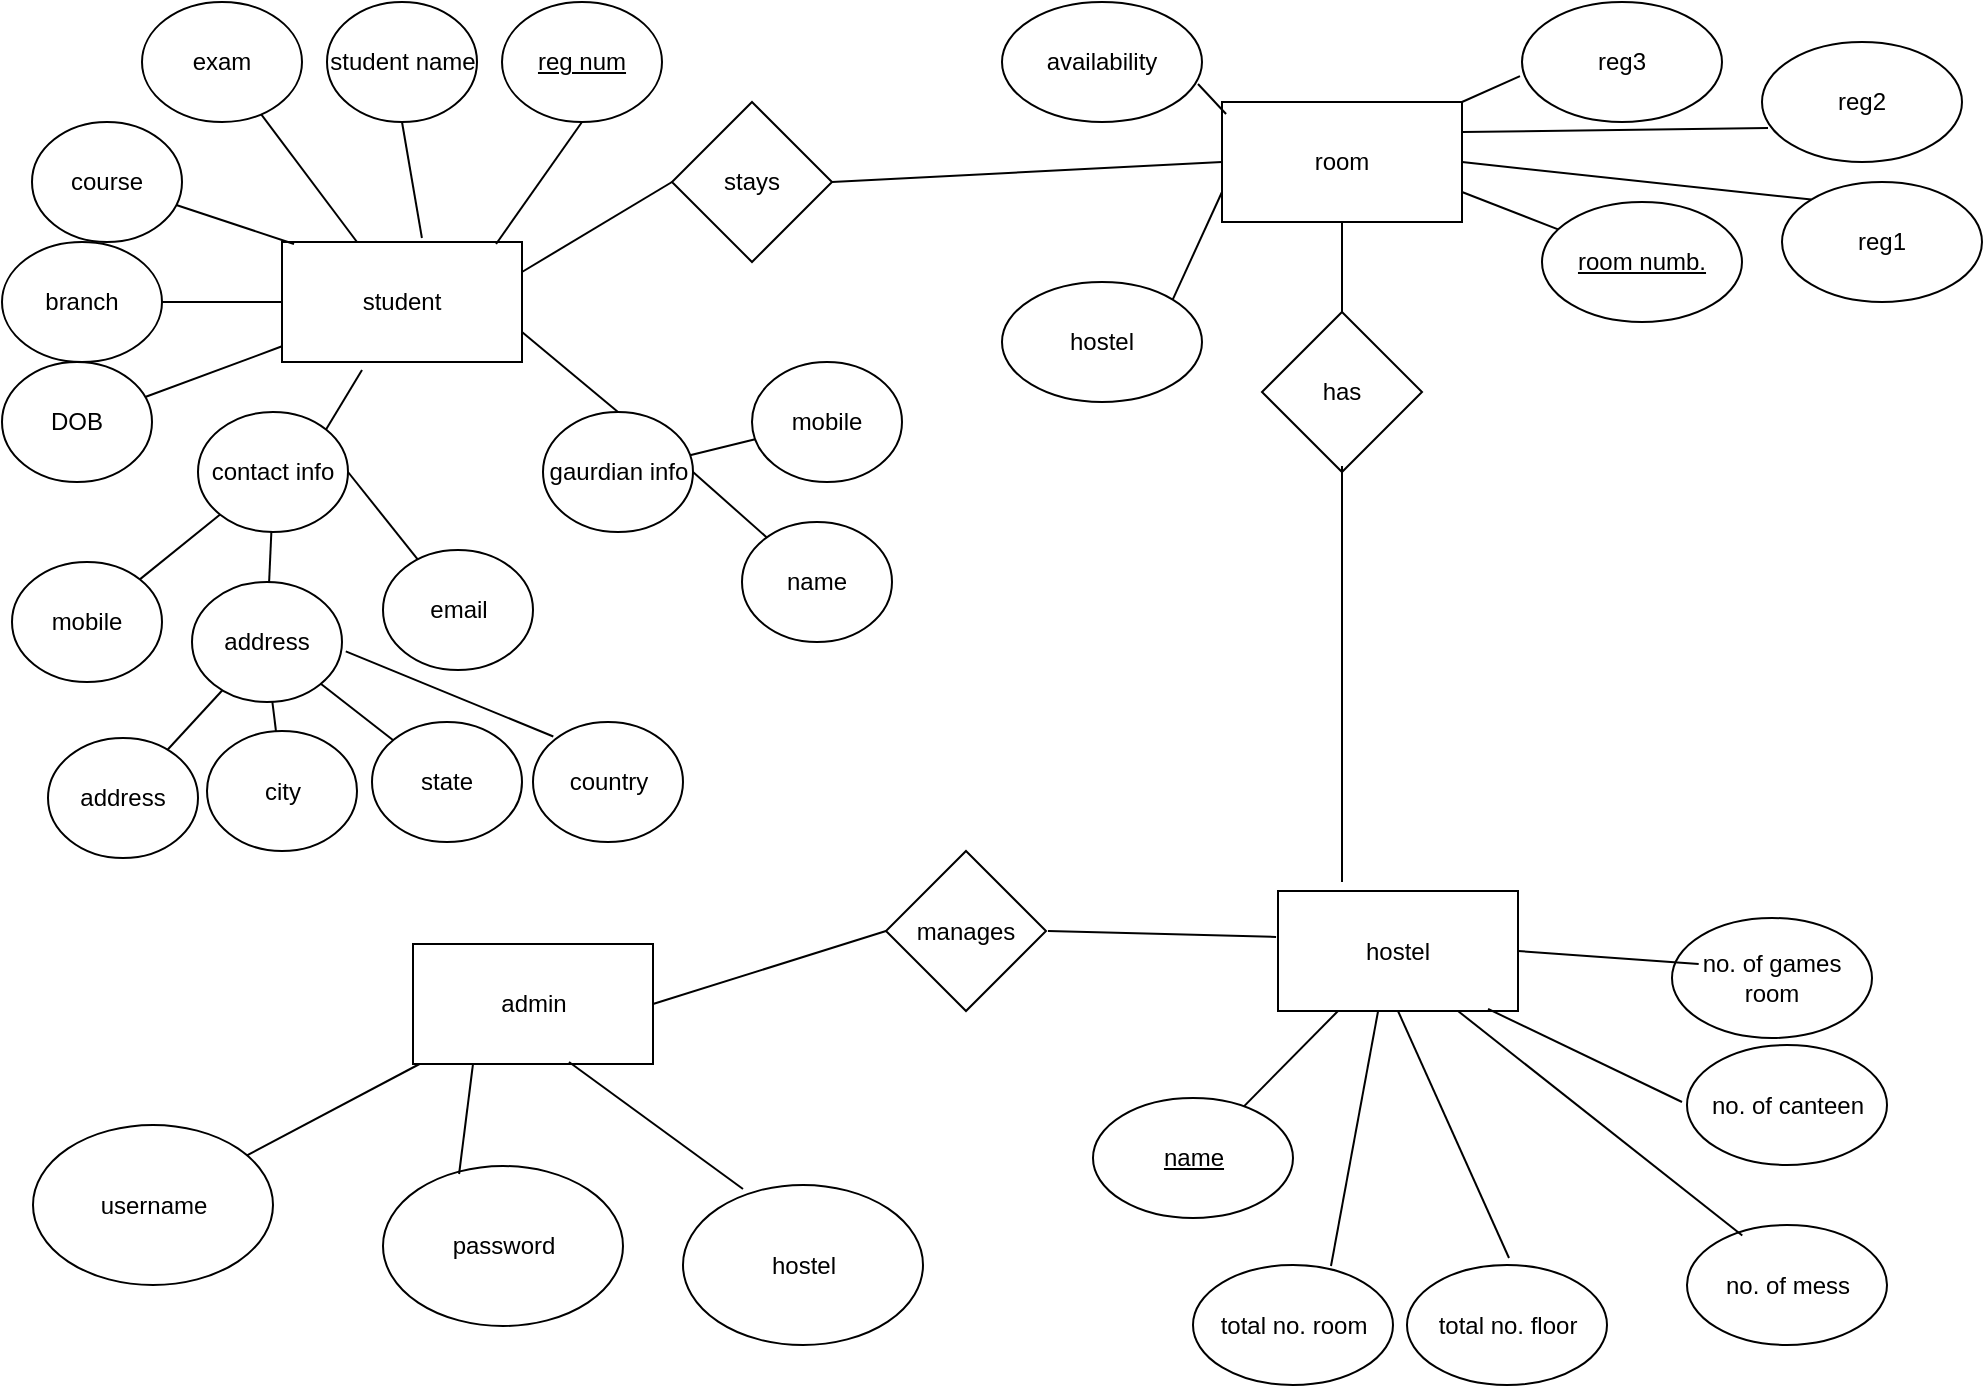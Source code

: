 <mxfile version="11.2.9" type="device" pages="1"><diagram id="73nC3DMkK_xgei-pzlS2" name="Page-1"><mxGraphModel dx="854" dy="436" grid="1" gridSize="10" guides="1" tooltips="1" connect="1" arrows="1" fold="1" page="1" pageScale="1" pageWidth="1100" pageHeight="1700" math="0" shadow="0"><root><mxCell id="0"/><mxCell id="1" parent="0"/><mxCell id="wh4HlMmFqkWPNX4CeNm7-1" value="student" style="rounded=0;whiteSpace=wrap;html=1;" vertex="1" parent="1"><mxGeometry x="160" y="120" width="120" height="60" as="geometry"/></mxCell><mxCell id="wh4HlMmFqkWPNX4CeNm7-2" value="hostel" style="rounded=0;whiteSpace=wrap;html=1;" vertex="1" parent="1"><mxGeometry x="658" y="444.5" width="120" height="60" as="geometry"/></mxCell><mxCell id="wh4HlMmFqkWPNX4CeNm7-3" value="admin" style="rounded=0;whiteSpace=wrap;html=1;" vertex="1" parent="1"><mxGeometry x="225.5" y="471" width="120" height="60" as="geometry"/></mxCell><mxCell id="wh4HlMmFqkWPNX4CeNm7-4" value="room" style="rounded=0;whiteSpace=wrap;html=1;" vertex="1" parent="1"><mxGeometry x="630" y="50" width="120" height="60" as="geometry"/></mxCell><mxCell id="wh4HlMmFqkWPNX4CeNm7-5" value="username" style="ellipse;whiteSpace=wrap;html=1;" vertex="1" parent="1"><mxGeometry x="35.5" y="561.5" width="120" height="80" as="geometry"/></mxCell><mxCell id="wh4HlMmFqkWPNX4CeNm7-6" value="password" style="ellipse;whiteSpace=wrap;html=1;" vertex="1" parent="1"><mxGeometry x="210.5" y="582" width="120" height="80" as="geometry"/></mxCell><mxCell id="wh4HlMmFqkWPNX4CeNm7-7" value="hostel" style="ellipse;whiteSpace=wrap;html=1;" vertex="1" parent="1"><mxGeometry x="360.5" y="591.5" width="120" height="80" as="geometry"/></mxCell><mxCell id="wh4HlMmFqkWPNX4CeNm7-9" value="" style="endArrow=none;html=1;" edge="1" parent="1" source="wh4HlMmFqkWPNX4CeNm7-3" target="wh4HlMmFqkWPNX4CeNm7-5"><mxGeometry width="50" height="50" relative="1" as="geometry"><mxPoint x="95.5" y="731" as="sourcePoint"/><mxPoint x="145.5" y="681" as="targetPoint"/></mxGeometry></mxCell><mxCell id="wh4HlMmFqkWPNX4CeNm7-10" value="" style="endArrow=none;html=1;exitX=0.25;exitY=1;exitDx=0;exitDy=0;entryX=0.317;entryY=0.05;entryDx=0;entryDy=0;entryPerimeter=0;" edge="1" parent="1" source="wh4HlMmFqkWPNX4CeNm7-3" target="wh4HlMmFqkWPNX4CeNm7-6"><mxGeometry width="50" height="50" relative="1" as="geometry"><mxPoint x="250.5" y="542.98" as="sourcePoint"/><mxPoint x="200.766" y="588.639" as="targetPoint"/></mxGeometry></mxCell><mxCell id="wh4HlMmFqkWPNX4CeNm7-11" value="" style="endArrow=none;html=1;exitX=0.65;exitY=0.983;exitDx=0;exitDy=0;exitPerimeter=0;entryX=0.25;entryY=0.025;entryDx=0;entryDy=0;entryPerimeter=0;" edge="1" parent="1" source="wh4HlMmFqkWPNX4CeNm7-3" target="wh4HlMmFqkWPNX4CeNm7-7"><mxGeometry width="50" height="50" relative="1" as="geometry"><mxPoint x="260.5" y="552.98" as="sourcePoint"/><mxPoint x="210.766" y="598.639" as="targetPoint"/></mxGeometry></mxCell><mxCell id="wh4HlMmFqkWPNX4CeNm7-12" value="manages" style="rhombus;whiteSpace=wrap;html=1;" vertex="1" parent="1"><mxGeometry x="462" y="424.5" width="80" height="80" as="geometry"/></mxCell><mxCell id="wh4HlMmFqkWPNX4CeNm7-13" value="" style="endArrow=none;html=1;exitX=1;exitY=0.5;exitDx=0;exitDy=0;entryX=0;entryY=0.5;entryDx=0;entryDy=0;" edge="1" parent="1" source="wh4HlMmFqkWPNX4CeNm7-3" target="wh4HlMmFqkWPNX4CeNm7-12"><mxGeometry width="50" height="50" relative="1" as="geometry"><mxPoint x="95.5" y="731" as="sourcePoint"/><mxPoint x="463" y="507.5" as="targetPoint"/></mxGeometry></mxCell><mxCell id="wh4HlMmFqkWPNX4CeNm7-14" value="" style="endArrow=none;html=1;exitX=1;exitY=0.5;exitDx=0;exitDy=0;entryX=-0.008;entryY=0.383;entryDx=0;entryDy=0;entryPerimeter=0;" edge="1" parent="1" target="wh4HlMmFqkWPNX4CeNm7-2"><mxGeometry width="50" height="50" relative="1" as="geometry"><mxPoint x="543" y="464.5" as="sourcePoint"/><mxPoint x="148" y="664.5" as="targetPoint"/></mxGeometry></mxCell><mxCell id="wh4HlMmFqkWPNX4CeNm7-15" value="name" style="ellipse;whiteSpace=wrap;html=1;fontStyle=4" vertex="1" parent="1"><mxGeometry x="565.5" y="548" width="100" height="60" as="geometry"/></mxCell><mxCell id="wh4HlMmFqkWPNX4CeNm7-17" value="total no. room" style="ellipse;whiteSpace=wrap;html=1;" vertex="1" parent="1"><mxGeometry x="615.5" y="631.5" width="100" height="60" as="geometry"/></mxCell><mxCell id="wh4HlMmFqkWPNX4CeNm7-18" value="total no. floor" style="ellipse;whiteSpace=wrap;html=1;" vertex="1" parent="1"><mxGeometry x="722.5" y="631.5" width="100" height="60" as="geometry"/></mxCell><mxCell id="wh4HlMmFqkWPNX4CeNm7-19" value="no. of mess" style="ellipse;whiteSpace=wrap;html=1;" vertex="1" parent="1"><mxGeometry x="862.5" y="611.5" width="100" height="60" as="geometry"/></mxCell><mxCell id="wh4HlMmFqkWPNX4CeNm7-20" value="no. of canteen" style="ellipse;whiteSpace=wrap;html=1;" vertex="1" parent="1"><mxGeometry x="862.5" y="521.5" width="100" height="60" as="geometry"/></mxCell><mxCell id="wh4HlMmFqkWPNX4CeNm7-21" value="no. of games room" style="ellipse;whiteSpace=wrap;html=1;" vertex="1" parent="1"><mxGeometry x="855" y="458" width="100" height="60" as="geometry"/></mxCell><mxCell id="wh4HlMmFqkWPNX4CeNm7-23" value="" style="endArrow=none;html=1;exitX=0.25;exitY=1;exitDx=0;exitDy=0;" edge="1" parent="1" source="wh4HlMmFqkWPNX4CeNm7-2" target="wh4HlMmFqkWPNX4CeNm7-15"><mxGeometry width="50" height="50" relative="1" as="geometry"><mxPoint x="445.5" y="758" as="sourcePoint"/><mxPoint x="495.5" y="708" as="targetPoint"/></mxGeometry></mxCell><mxCell id="wh4HlMmFqkWPNX4CeNm7-24" value="" style="endArrow=none;html=1;exitX=0.417;exitY=1;exitDx=0;exitDy=0;exitPerimeter=0;entryX=0.69;entryY=0.067;entryDx=0;entryDy=0;entryPerimeter=0;" edge="1" parent="1" source="wh4HlMmFqkWPNX4CeNm7-2"><mxGeometry width="50" height="50" relative="1" as="geometry"><mxPoint x="695.5" y="488" as="sourcePoint"/><mxPoint x="684.5" y="632.02" as="targetPoint"/></mxGeometry></mxCell><mxCell id="wh4HlMmFqkWPNX4CeNm7-25" value="" style="endArrow=none;html=1;exitX=0.5;exitY=1;exitDx=0;exitDy=0;entryX=0.38;entryY=0;entryDx=0;entryDy=0;entryPerimeter=0;" edge="1" parent="1" source="wh4HlMmFqkWPNX4CeNm7-2"><mxGeometry width="50" height="50" relative="1" as="geometry"><mxPoint x="705.5" y="498" as="sourcePoint"/><mxPoint x="773.5" y="628" as="targetPoint"/></mxGeometry></mxCell><mxCell id="wh4HlMmFqkWPNX4CeNm7-26" value="" style="endArrow=none;html=1;exitX=0.75;exitY=1;exitDx=0;exitDy=0;entryX=0;entryY=0;entryDx=0;entryDy=0;" edge="1" parent="1" source="wh4HlMmFqkWPNX4CeNm7-2"><mxGeometry width="50" height="50" relative="1" as="geometry"><mxPoint x="715.5" y="508" as="sourcePoint"/><mxPoint x="890.145" y="616.787" as="targetPoint"/></mxGeometry></mxCell><mxCell id="wh4HlMmFqkWPNX4CeNm7-27" value="" style="endArrow=none;html=1;exitX=0.892;exitY=0.983;exitDx=0;exitDy=0;exitPerimeter=0;" edge="1" parent="1"><mxGeometry width="50" height="50" relative="1" as="geometry"><mxPoint x="763.04" y="503.48" as="sourcePoint"/><mxPoint x="860" y="550" as="targetPoint"/></mxGeometry></mxCell><mxCell id="wh4HlMmFqkWPNX4CeNm7-28" value="" style="endArrow=none;html=1;exitX=1;exitY=0.5;exitDx=0;exitDy=0;" edge="1" parent="1" source="wh4HlMmFqkWPNX4CeNm7-2"><mxGeometry width="50" height="50" relative="1" as="geometry"><mxPoint x="738" y="554.5" as="sourcePoint"/><mxPoint x="868.351" y="480.954" as="targetPoint"/></mxGeometry></mxCell><mxCell id="wh4HlMmFqkWPNX4CeNm7-29" value="has" style="rhombus;whiteSpace=wrap;html=1;" vertex="1" parent="1"><mxGeometry x="650" y="155" width="80" height="80" as="geometry"/></mxCell><mxCell id="wh4HlMmFqkWPNX4CeNm7-30" value="" style="endArrow=none;html=1;" edge="1" parent="1"><mxGeometry width="50" height="50" relative="1" as="geometry"><mxPoint x="690" y="440" as="sourcePoint"/><mxPoint x="690" y="232" as="targetPoint"/></mxGeometry></mxCell><mxCell id="wh4HlMmFqkWPNX4CeNm7-31" value="" style="endArrow=none;html=1;exitX=0.5;exitY=1;exitDx=0;exitDy=0;" edge="1" parent="1" source="wh4HlMmFqkWPNX4CeNm7-4" target="wh4HlMmFqkWPNX4CeNm7-29"><mxGeometry width="50" height="50" relative="1" as="geometry"><mxPoint x="689" y="287" as="sourcePoint"/><mxPoint x="700" y="240" as="targetPoint"/></mxGeometry></mxCell><mxCell id="wh4HlMmFqkWPNX4CeNm7-33" value="reg1" style="ellipse;whiteSpace=wrap;html=1;" vertex="1" parent="1"><mxGeometry x="910" y="90" width="100" height="60" as="geometry"/></mxCell><mxCell id="wh4HlMmFqkWPNX4CeNm7-34" value="reg2" style="ellipse;whiteSpace=wrap;html=1;" vertex="1" parent="1"><mxGeometry x="900" y="20" width="100" height="60" as="geometry"/></mxCell><mxCell id="wh4HlMmFqkWPNX4CeNm7-35" value="reg3" style="ellipse;whiteSpace=wrap;html=1;" vertex="1" parent="1"><mxGeometry x="780" width="100" height="60" as="geometry"/></mxCell><mxCell id="wh4HlMmFqkWPNX4CeNm7-36" value="room numb." style="ellipse;whiteSpace=wrap;html=1;fontStyle=4" vertex="1" parent="1"><mxGeometry x="790" y="100" width="100" height="60" as="geometry"/></mxCell><mxCell id="wh4HlMmFqkWPNX4CeNm7-37" value="availability" style="ellipse;whiteSpace=wrap;html=1;" vertex="1" parent="1"><mxGeometry x="520" width="100" height="60" as="geometry"/></mxCell><mxCell id="wh4HlMmFqkWPNX4CeNm7-38" value="hostel" style="ellipse;whiteSpace=wrap;html=1;" vertex="1" parent="1"><mxGeometry x="520" y="140" width="100" height="60" as="geometry"/></mxCell><mxCell id="wh4HlMmFqkWPNX4CeNm7-41" value="" style="endArrow=none;html=1;exitX=1;exitY=0.75;exitDx=0;exitDy=0;" edge="1" parent="1" source="wh4HlMmFqkWPNX4CeNm7-4" target="wh4HlMmFqkWPNX4CeNm7-36"><mxGeometry width="50" height="50" relative="1" as="geometry"><mxPoint x="700" y="120" as="sourcePoint"/><mxPoint x="700" y="165" as="targetPoint"/></mxGeometry></mxCell><mxCell id="wh4HlMmFqkWPNX4CeNm7-42" value="" style="endArrow=none;html=1;exitX=1;exitY=0.5;exitDx=0;exitDy=0;entryX=0;entryY=0;entryDx=0;entryDy=0;" edge="1" parent="1" source="wh4HlMmFqkWPNX4CeNm7-4" target="wh4HlMmFqkWPNX4CeNm7-33"><mxGeometry width="50" height="50" relative="1" as="geometry"><mxPoint x="710" y="130" as="sourcePoint"/><mxPoint x="710" y="175" as="targetPoint"/></mxGeometry></mxCell><mxCell id="wh4HlMmFqkWPNX4CeNm7-43" value="" style="endArrow=none;html=1;exitX=1;exitY=0.25;exitDx=0;exitDy=0;entryX=0.03;entryY=0.717;entryDx=0;entryDy=0;entryPerimeter=0;" edge="1" parent="1" source="wh4HlMmFqkWPNX4CeNm7-4" target="wh4HlMmFqkWPNX4CeNm7-34"><mxGeometry width="50" height="50" relative="1" as="geometry"><mxPoint x="720" y="140" as="sourcePoint"/><mxPoint x="720" y="185" as="targetPoint"/></mxGeometry></mxCell><mxCell id="wh4HlMmFqkWPNX4CeNm7-44" value="" style="endArrow=none;html=1;exitX=1;exitY=0;exitDx=0;exitDy=0;exitPerimeter=0;entryX=-0.01;entryY=0.617;entryDx=0;entryDy=0;entryPerimeter=0;" edge="1" parent="1" source="wh4HlMmFqkWPNX4CeNm7-4" target="wh4HlMmFqkWPNX4CeNm7-35"><mxGeometry width="50" height="50" relative="1" as="geometry"><mxPoint x="730" y="150" as="sourcePoint"/><mxPoint x="730" y="195" as="targetPoint"/></mxGeometry></mxCell><mxCell id="wh4HlMmFqkWPNX4CeNm7-45" value="" style="endArrow=none;html=1;exitX=0;exitY=0.75;exitDx=0;exitDy=0;entryX=1;entryY=0;entryDx=0;entryDy=0;" edge="1" parent="1" source="wh4HlMmFqkWPNX4CeNm7-4" target="wh4HlMmFqkWPNX4CeNm7-38"><mxGeometry width="50" height="50" relative="1" as="geometry"><mxPoint x="740" y="160" as="sourcePoint"/><mxPoint x="740" y="205" as="targetPoint"/></mxGeometry></mxCell><mxCell id="wh4HlMmFqkWPNX4CeNm7-46" value="" style="endArrow=none;html=1;exitX=0.017;exitY=0.1;exitDx=0;exitDy=0;exitPerimeter=0;entryX=0.98;entryY=0.683;entryDx=0;entryDy=0;entryPerimeter=0;" edge="1" parent="1" source="wh4HlMmFqkWPNX4CeNm7-4" target="wh4HlMmFqkWPNX4CeNm7-37"><mxGeometry width="50" height="50" relative="1" as="geometry"><mxPoint x="750" y="170" as="sourcePoint"/><mxPoint x="750" y="215" as="targetPoint"/></mxGeometry></mxCell><mxCell id="wh4HlMmFqkWPNX4CeNm7-47" value="stays" style="rhombus;whiteSpace=wrap;html=1;" vertex="1" parent="1"><mxGeometry x="355" y="50" width="80" height="80" as="geometry"/></mxCell><mxCell id="wh4HlMmFqkWPNX4CeNm7-48" value="" style="endArrow=none;html=1;exitX=0;exitY=0.5;exitDx=0;exitDy=0;entryX=1;entryY=0.5;entryDx=0;entryDy=0;" edge="1" parent="1" source="wh4HlMmFqkWPNX4CeNm7-4" target="wh4HlMmFqkWPNX4CeNm7-47"><mxGeometry width="50" height="50" relative="1" as="geometry"><mxPoint x="760" y="180" as="sourcePoint"/><mxPoint x="760" y="225" as="targetPoint"/></mxGeometry></mxCell><mxCell id="wh4HlMmFqkWPNX4CeNm7-50" value="" style="endArrow=none;html=1;exitX=1;exitY=0.25;exitDx=0;exitDy=0;entryX=0;entryY=0.5;entryDx=0;entryDy=0;" edge="1" parent="1" source="wh4HlMmFqkWPNX4CeNm7-1" target="wh4HlMmFqkWPNX4CeNm7-47"><mxGeometry width="50" height="50" relative="1" as="geometry"><mxPoint x="640" y="90" as="sourcePoint"/><mxPoint x="445" y="100" as="targetPoint"/></mxGeometry></mxCell><mxCell id="wh4HlMmFqkWPNX4CeNm7-51" value="&lt;u&gt;reg num&lt;/u&gt;" style="ellipse;whiteSpace=wrap;html=1;" vertex="1" parent="1"><mxGeometry x="270" width="80" height="60" as="geometry"/></mxCell><mxCell id="wh4HlMmFqkWPNX4CeNm7-53" value="exam" style="ellipse;whiteSpace=wrap;html=1;" vertex="1" parent="1"><mxGeometry x="90" width="80" height="60" as="geometry"/></mxCell><mxCell id="wh4HlMmFqkWPNX4CeNm7-54" value="student name" style="ellipse;whiteSpace=wrap;html=1;" vertex="1" parent="1"><mxGeometry x="182.5" width="75" height="60" as="geometry"/></mxCell><mxCell id="wh4HlMmFqkWPNX4CeNm7-56" value="course&lt;span style=&quot;font-family: &amp;#34;helvetica&amp;#34; , &amp;#34;arial&amp;#34; , sans-serif ; font-size: 0px ; white-space: nowrap&quot;&gt;%3CmxGraphModel%3E%3Croot%3E%3CmxCell%20id%3D%220%22%2F%3E%3CmxCell%20id%3D%221%22%20parent%3D%220%22%2F%3E%3CmxCell%20id%3D%222%22%20value%3D%22student%20name%22%20style%3D%22ellipse%3BwhiteSpace%3Dwrap%3Bhtml%3D1%3B%22%20vertex%3D%221%22%20parent%3D%221%22%3E%3CmxGeometry%20x%3D%22182.5%22%20width%3D%2275%22%20height%3D%2260%22%20as%3D%22geometry%22%2F%3E%3C%2FmxCell%3E%3C%2Froot%3E%3C%2FmxGraphModel%3E&lt;/span&gt;" style="ellipse;whiteSpace=wrap;html=1;" vertex="1" parent="1"><mxGeometry x="35" y="60" width="75" height="60" as="geometry"/></mxCell><mxCell id="wh4HlMmFqkWPNX4CeNm7-57" value="branch" style="ellipse;whiteSpace=wrap;html=1;" vertex="1" parent="1"><mxGeometry x="20" y="120" width="80" height="60" as="geometry"/></mxCell><mxCell id="wh4HlMmFqkWPNX4CeNm7-58" value="DOB" style="ellipse;whiteSpace=wrap;html=1;" vertex="1" parent="1"><mxGeometry x="20" y="180" width="75" height="60" as="geometry"/></mxCell><mxCell id="wh4HlMmFqkWPNX4CeNm7-59" value="contact info" style="ellipse;whiteSpace=wrap;html=1;" vertex="1" parent="1"><mxGeometry x="118" y="205" width="75" height="60" as="geometry"/></mxCell><mxCell id="wh4HlMmFqkWPNX4CeNm7-60" value="mobile" style="ellipse;whiteSpace=wrap;html=1;" vertex="1" parent="1"><mxGeometry x="25" y="280" width="75" height="60" as="geometry"/></mxCell><mxCell id="wh4HlMmFqkWPNX4CeNm7-61" value="email&lt;span style=&quot;font-family: &amp;#34;helvetica&amp;#34; , &amp;#34;arial&amp;#34; , sans-serif ; font-size: 0px ; white-space: nowrap&quot;&gt;%3CmxGraphModel%3E%3Croot%3E%3CmxCell%20id%3D%220%22%2F%3E%3CmxCell%20id%3D%221%22%20parent%3D%220%22%2F%3E%3CmxCell%20id%3D%222%22%20value%3D%22student%20name%22%20style%3D%22ellipse%3BwhiteSpace%3Dwrap%3Bhtml%3D1%3B%22%20vertex%3D%221%22%20parent%3D%221%22%3E%3CmxGeometry%20x%3D%22182.5%22%20width%3D%2275%22%20height%3D%2260%22%20as%3D%22geometry%22%2F%3E%3C%2FmxCell%3E%3C%2Froot%3E%3C%2FmxGraphModel%3E&lt;/span&gt;" style="ellipse;whiteSpace=wrap;html=1;" vertex="1" parent="1"><mxGeometry x="210.5" y="274" width="75" height="60" as="geometry"/></mxCell><mxCell id="wh4HlMmFqkWPNX4CeNm7-62" value="gaurdian info" style="ellipse;whiteSpace=wrap;html=1;" vertex="1" parent="1"><mxGeometry x="290.5" y="205" width="75" height="60" as="geometry"/></mxCell><mxCell id="wh4HlMmFqkWPNX4CeNm7-65" value="address" style="ellipse;whiteSpace=wrap;html=1;" vertex="1" parent="1"><mxGeometry x="115" y="290" width="75" height="60" as="geometry"/></mxCell><mxCell id="wh4HlMmFqkWPNX4CeNm7-66" value="name" style="ellipse;whiteSpace=wrap;html=1;" vertex="1" parent="1"><mxGeometry x="390" y="260" width="75" height="60" as="geometry"/></mxCell><mxCell id="wh4HlMmFqkWPNX4CeNm7-67" value="mobile" style="ellipse;whiteSpace=wrap;html=1;" vertex="1" parent="1"><mxGeometry x="395" y="180" width="75" height="60" as="geometry"/></mxCell><mxCell id="wh4HlMmFqkWPNX4CeNm7-68" value="address" style="ellipse;whiteSpace=wrap;html=1;" vertex="1" parent="1"><mxGeometry x="43" y="368" width="75" height="60" as="geometry"/></mxCell><mxCell id="wh4HlMmFqkWPNX4CeNm7-69" value="city&lt;span style=&quot;font-family: &amp;#34;helvetica&amp;#34; , &amp;#34;arial&amp;#34; , sans-serif ; font-size: 0px ; white-space: nowrap&quot;&gt;%3CmxGraphModel%3E%3Croot%3E%3CmxCell%20id%3D%220%22%2F%3E%3CmxCell%20id%3D%221%22%20parent%3D%220%22%2F%3E%3CmxCell%20id%3D%222%22%20value%3D%22address%22%20style%3D%22ellipse%3BwhiteSpace%3Dwrap%3Bhtml%3D1%3B%22%20vertex%3D%221%22%20parent%3D%221%22%3E%3CmxGeometry%20x%3D%22115%22%20y%3D%22290%22%20width%3D%2275%22%20height%3D%2260%22%20as%3D%22geometry%22%2F%3E%3C%2FmxCell%3E%3C%2Froot%3E%3C%2FmxGraphModel%3E&lt;/span&gt;" style="ellipse;whiteSpace=wrap;html=1;" vertex="1" parent="1"><mxGeometry x="122.5" y="364.5" width="75" height="60" as="geometry"/></mxCell><mxCell id="wh4HlMmFqkWPNX4CeNm7-70" value="state" style="ellipse;whiteSpace=wrap;html=1;" vertex="1" parent="1"><mxGeometry x="205" y="360" width="75" height="60" as="geometry"/></mxCell><mxCell id="wh4HlMmFqkWPNX4CeNm7-71" value="country" style="ellipse;whiteSpace=wrap;html=1;" vertex="1" parent="1"><mxGeometry x="285.5" y="360" width="75" height="60" as="geometry"/></mxCell><mxCell id="wh4HlMmFqkWPNX4CeNm7-72" value="" style="endArrow=none;html=1;exitX=0.892;exitY=0.017;exitDx=0;exitDy=0;entryX=0.5;entryY=1;entryDx=0;entryDy=0;exitPerimeter=0;" edge="1" parent="1" source="wh4HlMmFqkWPNX4CeNm7-1" target="wh4HlMmFqkWPNX4CeNm7-51"><mxGeometry width="50" height="50" relative="1" as="geometry"><mxPoint x="290" y="145" as="sourcePoint"/><mxPoint x="365" y="100" as="targetPoint"/></mxGeometry></mxCell><mxCell id="wh4HlMmFqkWPNX4CeNm7-73" value="" style="endArrow=none;html=1;exitX=0.583;exitY=-0.033;exitDx=0;exitDy=0;entryX=0.5;entryY=1;entryDx=0;entryDy=0;exitPerimeter=0;" edge="1" parent="1" source="wh4HlMmFqkWPNX4CeNm7-1" target="wh4HlMmFqkWPNX4CeNm7-54"><mxGeometry width="50" height="50" relative="1" as="geometry"><mxPoint x="300" y="155" as="sourcePoint"/><mxPoint x="375" y="110" as="targetPoint"/></mxGeometry></mxCell><mxCell id="wh4HlMmFqkWPNX4CeNm7-74" value="" style="endArrow=none;html=1;" edge="1" parent="1" source="wh4HlMmFqkWPNX4CeNm7-1" target="wh4HlMmFqkWPNX4CeNm7-53"><mxGeometry width="50" height="50" relative="1" as="geometry"><mxPoint x="310" y="165" as="sourcePoint"/><mxPoint x="385" y="120" as="targetPoint"/></mxGeometry></mxCell><mxCell id="wh4HlMmFqkWPNX4CeNm7-75" value="" style="endArrow=none;html=1;exitX=1;exitY=0.75;exitDx=0;exitDy=0;entryX=0.5;entryY=0;entryDx=0;entryDy=0;" edge="1" parent="1" source="wh4HlMmFqkWPNX4CeNm7-1" target="wh4HlMmFqkWPNX4CeNm7-62"><mxGeometry width="50" height="50" relative="1" as="geometry"><mxPoint x="320" y="175" as="sourcePoint"/><mxPoint x="395" y="130" as="targetPoint"/></mxGeometry></mxCell><mxCell id="wh4HlMmFqkWPNX4CeNm7-76" value="" style="endArrow=none;html=1;entryX=1;entryY=0;entryDx=0;entryDy=0;" edge="1" parent="1" target="wh4HlMmFqkWPNX4CeNm7-59"><mxGeometry width="50" height="50" relative="1" as="geometry"><mxPoint x="200" y="184" as="sourcePoint"/><mxPoint x="405" y="140" as="targetPoint"/></mxGeometry></mxCell><mxCell id="wh4HlMmFqkWPNX4CeNm7-77" value="" style="endArrow=none;html=1;" edge="1" parent="1" source="wh4HlMmFqkWPNX4CeNm7-58" target="wh4HlMmFqkWPNX4CeNm7-1"><mxGeometry width="50" height="50" relative="1" as="geometry"><mxPoint x="340" y="195" as="sourcePoint"/><mxPoint x="415" y="150" as="targetPoint"/></mxGeometry></mxCell><mxCell id="wh4HlMmFqkWPNX4CeNm7-78" value="" style="endArrow=none;html=1;" edge="1" parent="1" source="wh4HlMmFqkWPNX4CeNm7-57" target="wh4HlMmFqkWPNX4CeNm7-1"><mxGeometry width="50" height="50" relative="1" as="geometry"><mxPoint x="350" y="205" as="sourcePoint"/><mxPoint x="425" y="160" as="targetPoint"/></mxGeometry></mxCell><mxCell id="wh4HlMmFqkWPNX4CeNm7-79" value="" style="endArrow=none;html=1;entryX=0.05;entryY=0.017;entryDx=0;entryDy=0;entryPerimeter=0;" edge="1" parent="1" source="wh4HlMmFqkWPNX4CeNm7-56" target="wh4HlMmFqkWPNX4CeNm7-1"><mxGeometry width="50" height="50" relative="1" as="geometry"><mxPoint x="360" y="215" as="sourcePoint"/><mxPoint x="435" y="170" as="targetPoint"/></mxGeometry></mxCell><mxCell id="wh4HlMmFqkWPNX4CeNm7-80" value="" style="endArrow=none;html=1;" edge="1" parent="1" source="wh4HlMmFqkWPNX4CeNm7-62" target="wh4HlMmFqkWPNX4CeNm7-67"><mxGeometry width="50" height="50" relative="1" as="geometry"><mxPoint x="370" y="225" as="sourcePoint"/><mxPoint x="445" y="180" as="targetPoint"/></mxGeometry></mxCell><mxCell id="wh4HlMmFqkWPNX4CeNm7-81" value="" style="endArrow=none;html=1;exitX=1;exitY=0.5;exitDx=0;exitDy=0;" edge="1" parent="1" source="wh4HlMmFqkWPNX4CeNm7-62" target="wh4HlMmFqkWPNX4CeNm7-66"><mxGeometry width="50" height="50" relative="1" as="geometry"><mxPoint x="380" y="235" as="sourcePoint"/><mxPoint x="455" y="190" as="targetPoint"/></mxGeometry></mxCell><mxCell id="wh4HlMmFqkWPNX4CeNm7-82" value="" style="endArrow=none;html=1;" edge="1" parent="1" source="wh4HlMmFqkWPNX4CeNm7-59" target="wh4HlMmFqkWPNX4CeNm7-60"><mxGeometry width="50" height="50" relative="1" as="geometry"><mxPoint x="390" y="245" as="sourcePoint"/><mxPoint x="465" y="200" as="targetPoint"/></mxGeometry></mxCell><mxCell id="wh4HlMmFqkWPNX4CeNm7-83" value="" style="endArrow=none;html=1;" edge="1" parent="1" source="wh4HlMmFqkWPNX4CeNm7-59" target="wh4HlMmFqkWPNX4CeNm7-65"><mxGeometry width="50" height="50" relative="1" as="geometry"><mxPoint x="400" y="255" as="sourcePoint"/><mxPoint x="475" y="210" as="targetPoint"/></mxGeometry></mxCell><mxCell id="wh4HlMmFqkWPNX4CeNm7-84" value="" style="endArrow=none;html=1;exitX=1;exitY=0.5;exitDx=0;exitDy=0;" edge="1" parent="1" source="wh4HlMmFqkWPNX4CeNm7-59" target="wh4HlMmFqkWPNX4CeNm7-61"><mxGeometry width="50" height="50" relative="1" as="geometry"><mxPoint x="410" y="265" as="sourcePoint"/><mxPoint x="485" y="220" as="targetPoint"/></mxGeometry></mxCell><mxCell id="wh4HlMmFqkWPNX4CeNm7-85" value="" style="endArrow=none;html=1;" edge="1" parent="1" source="wh4HlMmFqkWPNX4CeNm7-65" target="wh4HlMmFqkWPNX4CeNm7-68"><mxGeometry width="50" height="50" relative="1" as="geometry"><mxPoint x="420" y="275" as="sourcePoint"/><mxPoint x="495" y="230" as="targetPoint"/></mxGeometry></mxCell><mxCell id="wh4HlMmFqkWPNX4CeNm7-86" value="" style="endArrow=none;html=1;" edge="1" parent="1" source="wh4HlMmFqkWPNX4CeNm7-65" target="wh4HlMmFqkWPNX4CeNm7-69"><mxGeometry width="50" height="50" relative="1" as="geometry"><mxPoint x="430" y="285" as="sourcePoint"/><mxPoint x="505" y="240" as="targetPoint"/></mxGeometry></mxCell><mxCell id="wh4HlMmFqkWPNX4CeNm7-87" value="" style="endArrow=none;html=1;" edge="1" parent="1" source="wh4HlMmFqkWPNX4CeNm7-65" target="wh4HlMmFqkWPNX4CeNm7-70"><mxGeometry width="50" height="50" relative="1" as="geometry"><mxPoint x="440" y="295" as="sourcePoint"/><mxPoint x="515" y="250" as="targetPoint"/></mxGeometry></mxCell><mxCell id="wh4HlMmFqkWPNX4CeNm7-88" value="" style="endArrow=none;html=1;" edge="1" parent="1"><mxGeometry width="50" height="50" relative="1" as="geometry"><mxPoint x="191.893" y="324.65" as="sourcePoint"/><mxPoint x="295.657" y="367.271" as="targetPoint"/></mxGeometry></mxCell></root></mxGraphModel></diagram></mxfile>